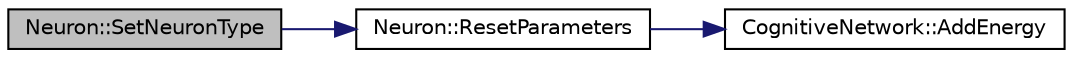digraph "Neuron::SetNeuronType"
{
  edge [fontname="Helvetica",fontsize="10",labelfontname="Helvetica",labelfontsize="10"];
  node [fontname="Helvetica",fontsize="10",shape=record];
  rankdir="LR";
  Node1 [label="Neuron::SetNeuronType",height=0.2,width=0.4,color="black", fillcolor="grey75", style="filled", fontcolor="black"];
  Node1 -> Node2 [color="midnightblue",fontsize="10",style="solid",fontname="Helvetica"];
  Node2 [label="Neuron::ResetParameters",height=0.2,width=0.4,color="black", fillcolor="white", style="filled",URL="$class_neuron.html#a546111f20c56ae5380e71a31f8005802"];
  Node2 -> Node3 [color="midnightblue",fontsize="10",style="solid",fontname="Helvetica"];
  Node3 [label="CognitiveNetwork::AddEnergy",height=0.2,width=0.4,color="black", fillcolor="white", style="filled",URL="$class_cognitive_network.html#a288a367a774ca70438504c4d9ac5af62"];
}
